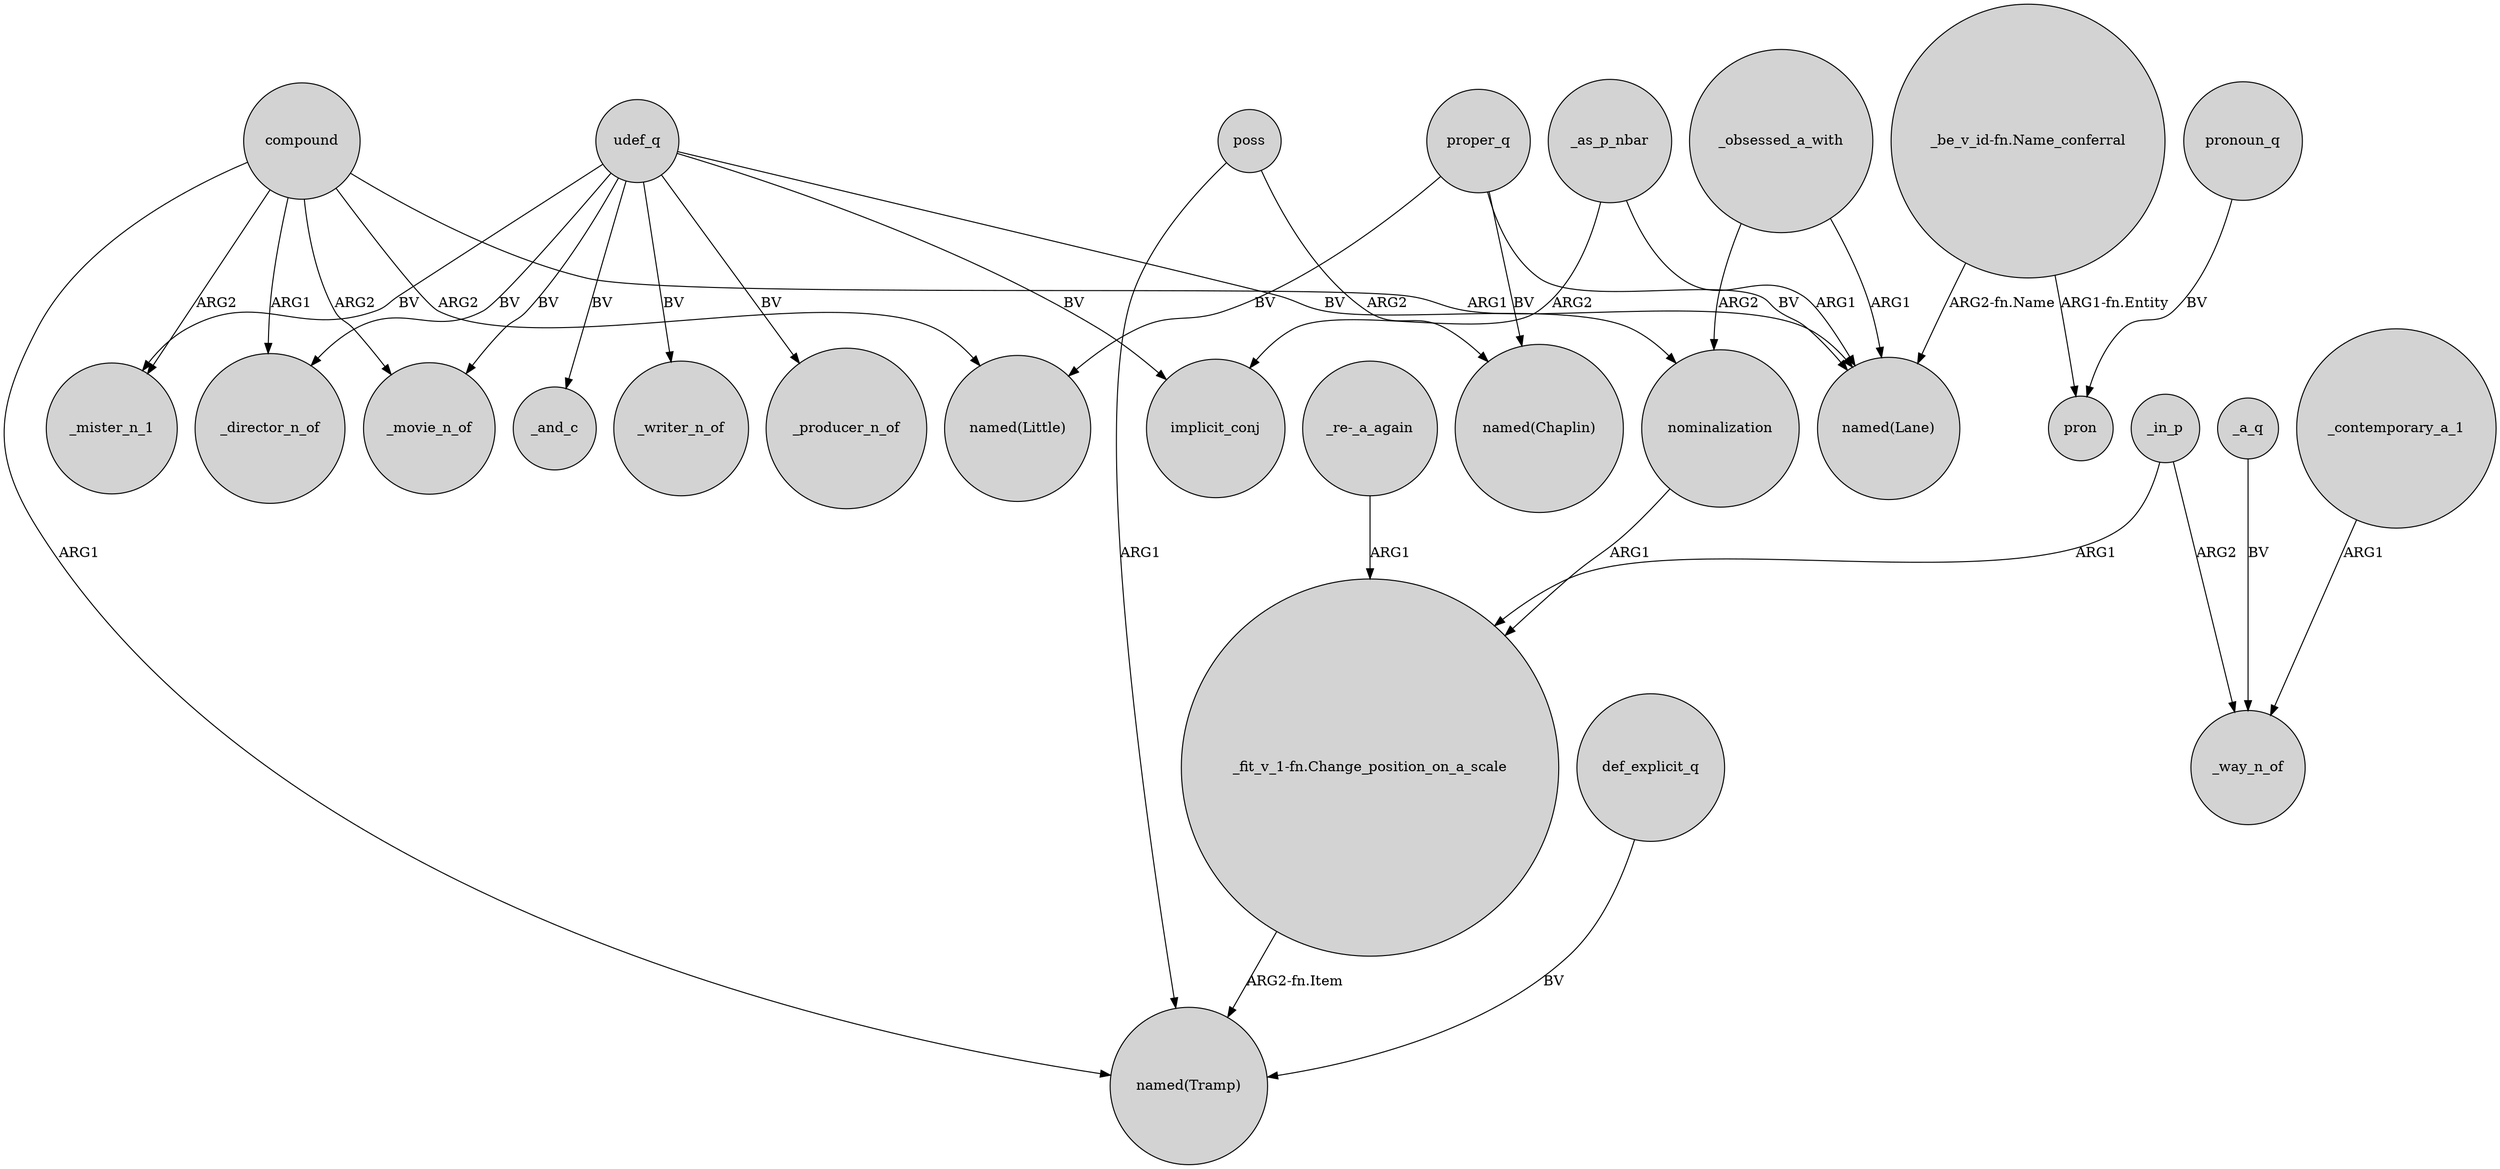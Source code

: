 digraph {
	node [shape=circle style=filled]
	compound -> _movie_n_of [label=ARG2]
	compound -> "named(Little)" [label=ARG2]
	proper_q -> "named(Chaplin)" [label=BV]
	poss -> "named(Tramp)" [label=ARG1]
	_in_p -> "_fit_v_1-fn.Change_position_on_a_scale" [label=ARG1]
	udef_q -> _movie_n_of [label=BV]
	compound -> _director_n_of [label=ARG1]
	proper_q -> "named(Lane)" [label=BV]
	udef_q -> _director_n_of [label=BV]
	poss -> "named(Chaplin)" [label=ARG2]
	udef_q -> _and_c [label=BV]
	"_be_v_id-fn.Name_conferral" -> pron [label="ARG1-fn.Entity"]
	udef_q -> _mister_n_1 [label=BV]
	_obsessed_a_with -> "named(Lane)" [label=ARG1]
	_obsessed_a_with -> nominalization [label=ARG2]
	_as_p_nbar -> "named(Lane)" [label=ARG1]
	def_explicit_q -> "named(Tramp)" [label=BV]
	udef_q -> implicit_conj [label=BV]
	_contemporary_a_1 -> _way_n_of [label=ARG1]
	_as_p_nbar -> implicit_conj [label=ARG2]
	udef_q -> _writer_n_of [label=BV]
	udef_q -> nominalization [label=BV]
	compound -> "named(Tramp)" [label=ARG1]
	compound -> _mister_n_1 [label=ARG2]
	nominalization -> "_fit_v_1-fn.Change_position_on_a_scale" [label=ARG1]
	pronoun_q -> pron [label=BV]
	"_fit_v_1-fn.Change_position_on_a_scale" -> "named(Tramp)" [label="ARG2-fn.Item"]
	"_be_v_id-fn.Name_conferral" -> "named(Lane)" [label="ARG2-fn.Name"]
	_a_q -> _way_n_of [label=BV]
	proper_q -> "named(Little)" [label=BV]
	udef_q -> _producer_n_of [label=BV]
	compound -> "named(Lane)" [label=ARG1]
	_in_p -> _way_n_of [label=ARG2]
	"_re-_a_again" -> "_fit_v_1-fn.Change_position_on_a_scale" [label=ARG1]
}
